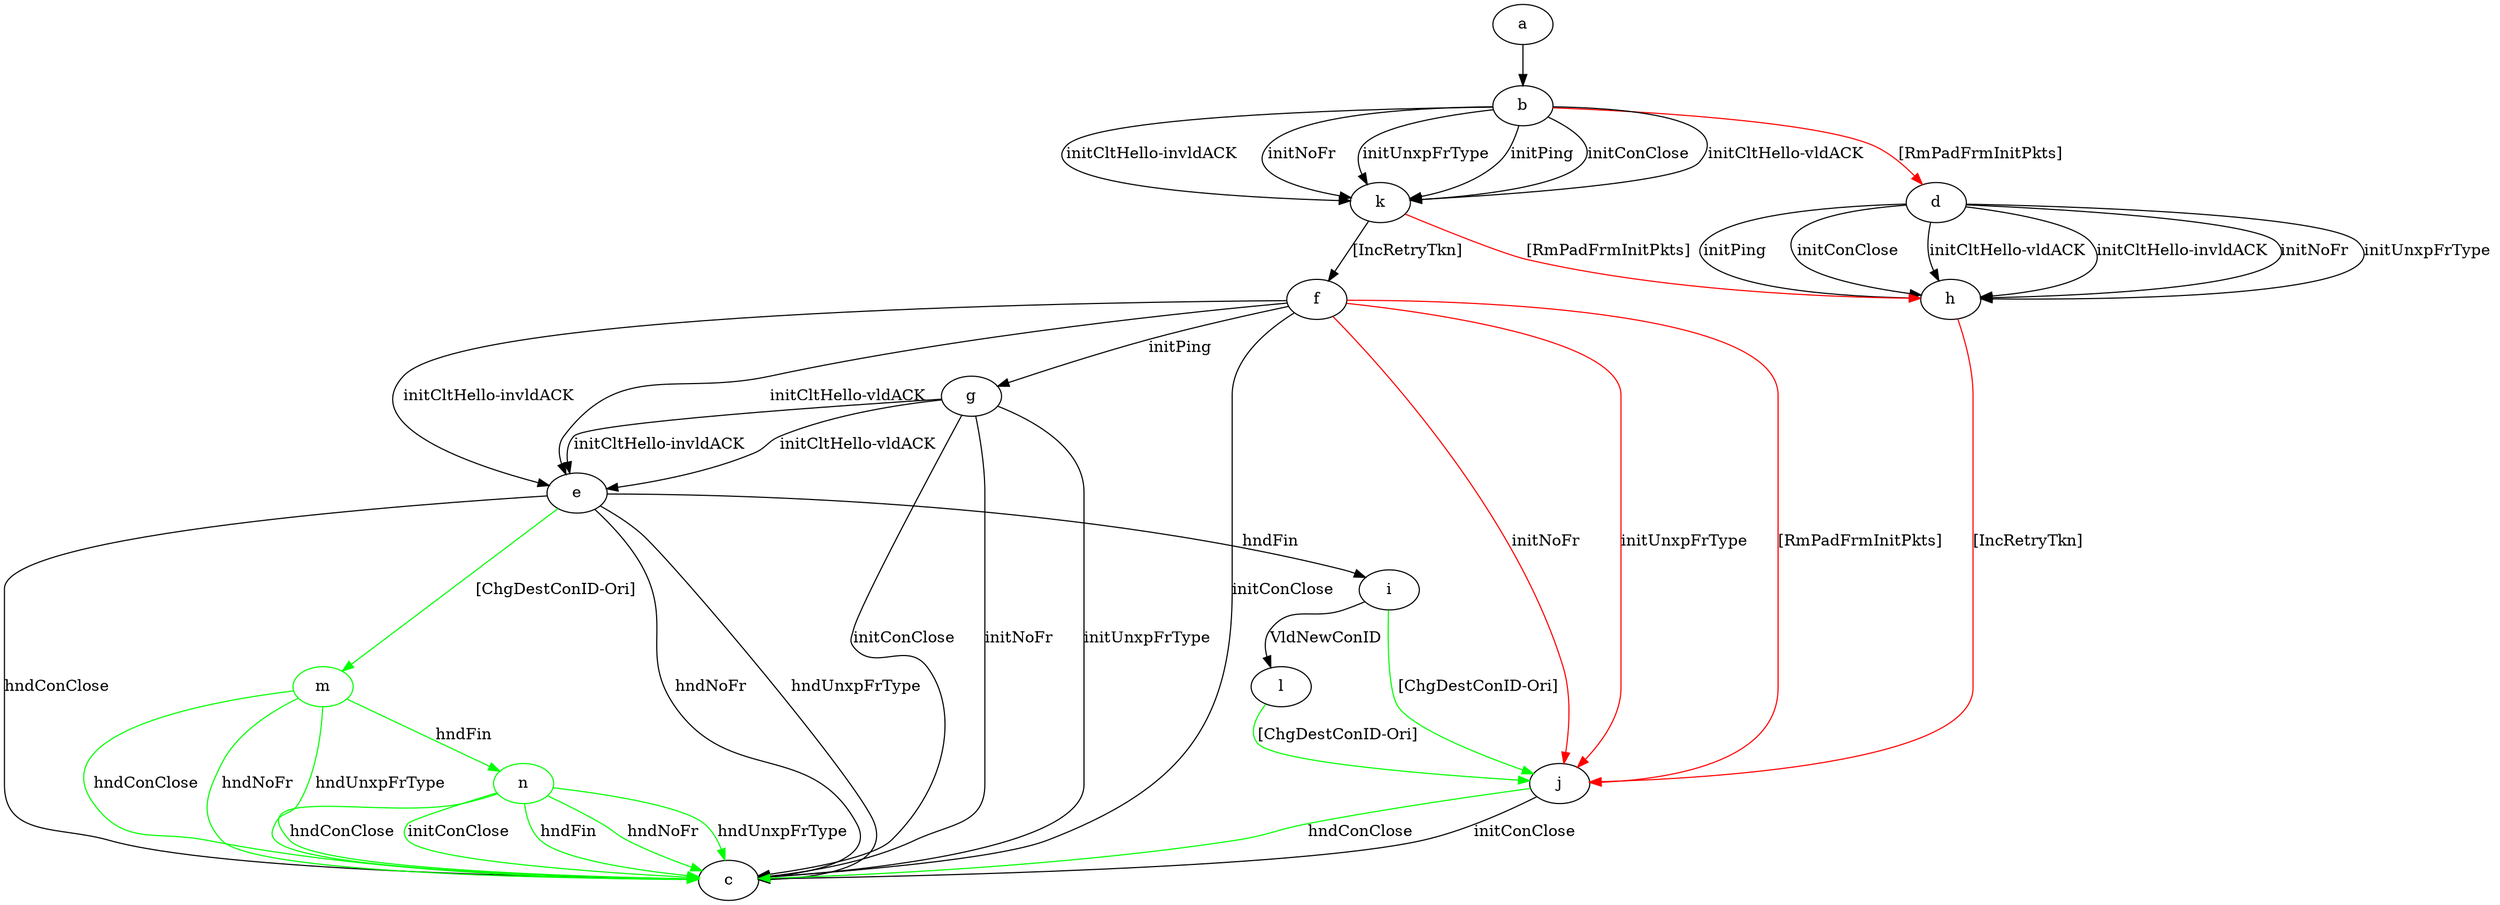 digraph "" {
	a -> b	[key=0];
	b -> d	[key=0,
		color=red,
		label="[RmPadFrmInitPkts] "];
	b -> k	[key=0,
		label="initPing "];
	b -> k	[key=1,
		label="initConClose "];
	b -> k	[key=2,
		label="initCltHello-vldACK "];
	b -> k	[key=3,
		label="initCltHello-invldACK "];
	b -> k	[key=4,
		label="initNoFr "];
	b -> k	[key=5,
		label="initUnxpFrType "];
	d -> h	[key=0,
		label="initPing "];
	d -> h	[key=1,
		label="initConClose "];
	d -> h	[key=2,
		label="initCltHello-vldACK "];
	d -> h	[key=3,
		label="initCltHello-invldACK "];
	d -> h	[key=4,
		label="initNoFr "];
	d -> h	[key=5,
		label="initUnxpFrType "];
	e -> c	[key=0,
		label="hndNoFr "];
	e -> c	[key=1,
		label="hndUnxpFrType "];
	e -> c	[key=2,
		label="hndConClose "];
	e -> i	[key=0,
		label="hndFin "];
	m	[color=green];
	e -> m	[key=0,
		color=green,
		label="[ChgDestConID-Ori] "];
	f -> c	[key=0,
		label="initConClose "];
	f -> e	[key=0,
		label="initCltHello-vldACK "];
	f -> e	[key=1,
		label="initCltHello-invldACK "];
	f -> g	[key=0,
		label="initPing "];
	f -> j	[key=0,
		color=red,
		label="initNoFr "];
	f -> j	[key=1,
		color=red,
		label="initUnxpFrType "];
	f -> j	[key=2,
		color=red,
		label="[RmPadFrmInitPkts] "];
	g -> c	[key=0,
		label="initConClose "];
	g -> c	[key=1,
		label="initNoFr "];
	g -> c	[key=2,
		label="initUnxpFrType "];
	g -> e	[key=0,
		label="initCltHello-vldACK "];
	g -> e	[key=1,
		label="initCltHello-invldACK "];
	h -> j	[key=0,
		color=red,
		label="[IncRetryTkn] "];
	i -> j	[key=0,
		color=green,
		label="[ChgDestConID-Ori] "];
	i -> l	[key=0,
		label="VldNewConID "];
	j -> c	[key=0,
		label="initConClose "];
	j -> c	[key=1,
		color=green,
		label="hndConClose "];
	k -> f	[key=0,
		label="[IncRetryTkn] "];
	k -> h	[key=0,
		color=red,
		label="[RmPadFrmInitPkts] "];
	l -> j	[key=0,
		color=green,
		label="[ChgDestConID-Ori] "];
	m -> c	[key=0,
		color=green,
		label="hndNoFr "];
	m -> c	[key=1,
		color=green,
		label="hndUnxpFrType "];
	m -> c	[key=2,
		color=green,
		label="hndConClose "];
	n	[color=green];
	m -> n	[key=0,
		color=green,
		label="hndFin "];
	n -> c	[key=0,
		color=green,
		label="initConClose "];
	n -> c	[key=1,
		color=green,
		label="hndFin "];
	n -> c	[key=2,
		color=green,
		label="hndNoFr "];
	n -> c	[key=3,
		color=green,
		label="hndUnxpFrType "];
	n -> c	[key=4,
		color=green,
		label="hndConClose "];
}
